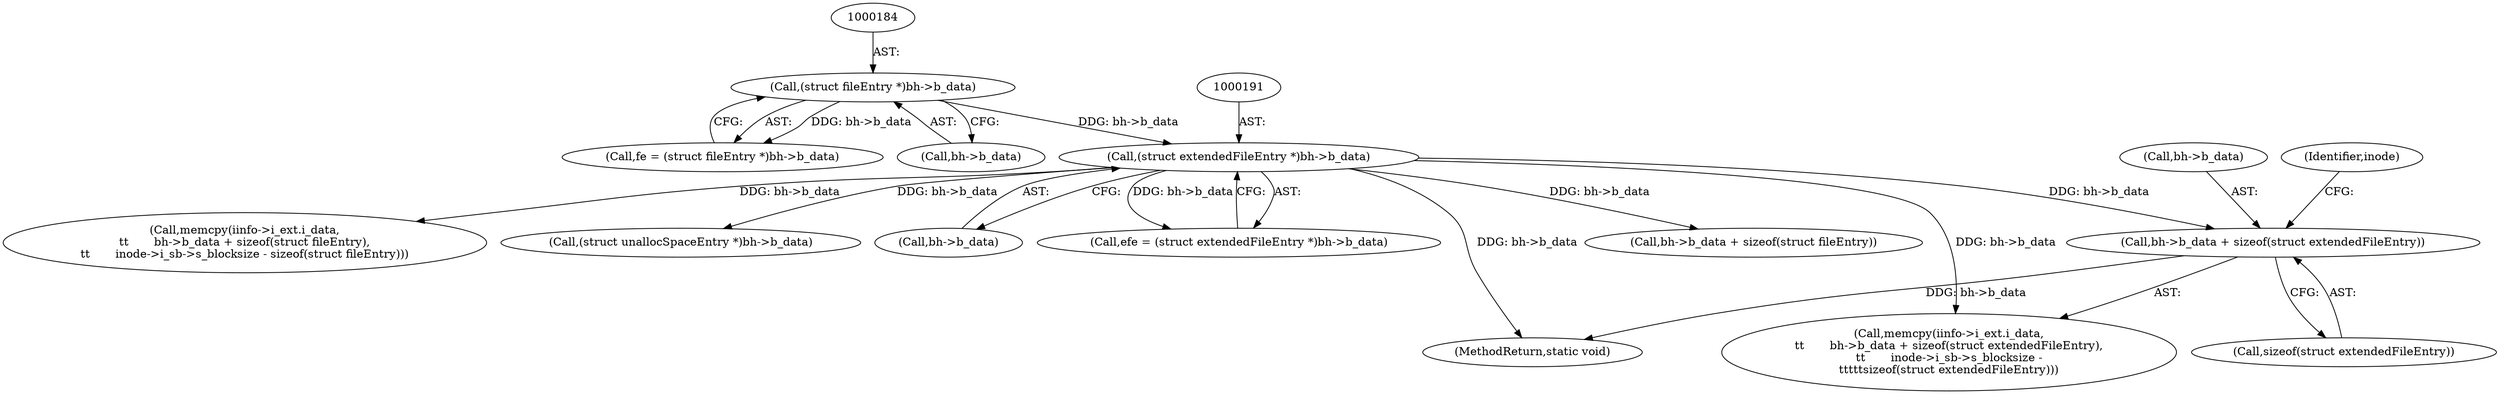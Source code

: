 digraph "0_linux_c03aa9f6e1f938618e6db2e23afef0574efeeb65@API" {
"1000427" [label="(Call,bh->b_data + sizeof(struct extendedFileEntry))"];
"1000190" [label="(Call,(struct extendedFileEntry *)bh->b_data)"];
"1000183" [label="(Call,(struct fileEntry *)bh->b_data)"];
"1000421" [label="(Call,memcpy(iinfo->i_ext.i_data,\n\t\t       bh->b_data + sizeof(struct extendedFileEntry),\n\t\t       inode->i_sb->s_blocksize -\n\t\t\t\t\tsizeof(struct extendedFileEntry)))"];
"1000183" [label="(Call,(struct fileEntry *)bh->b_data)"];
"1000431" [label="(Call,sizeof(struct extendedFileEntry))"];
"1000188" [label="(Call,efe = (struct extendedFileEntry *)bh->b_data)"];
"1000483" [label="(Call,bh->b_data + sizeof(struct fileEntry))"];
"1000427" [label="(Call,bh->b_data + sizeof(struct extendedFileEntry))"];
"1001156" [label="(MethodReturn,static void)"];
"1000181" [label="(Call,fe = (struct fileEntry *)bh->b_data)"];
"1000477" [label="(Call,memcpy(iinfo->i_ext.i_data,\n\t\t       bh->b_data + sizeof(struct fileEntry),\n\t\t       inode->i_sb->s_blocksize - sizeof(struct fileEntry)))"];
"1000524" [label="(Call,(struct unallocSpaceEntry *)bh->b_data)"];
"1000192" [label="(Call,bh->b_data)"];
"1000190" [label="(Call,(struct extendedFileEntry *)bh->b_data)"];
"1000428" [label="(Call,bh->b_data)"];
"1000185" [label="(Call,bh->b_data)"];
"1000436" [label="(Identifier,inode)"];
"1000427" -> "1000421"  [label="AST: "];
"1000427" -> "1000431"  [label="CFG: "];
"1000428" -> "1000427"  [label="AST: "];
"1000431" -> "1000427"  [label="AST: "];
"1000436" -> "1000427"  [label="CFG: "];
"1000427" -> "1001156"  [label="DDG: bh->b_data"];
"1000190" -> "1000427"  [label="DDG: bh->b_data"];
"1000190" -> "1000188"  [label="AST: "];
"1000190" -> "1000192"  [label="CFG: "];
"1000191" -> "1000190"  [label="AST: "];
"1000192" -> "1000190"  [label="AST: "];
"1000188" -> "1000190"  [label="CFG: "];
"1000190" -> "1001156"  [label="DDG: bh->b_data"];
"1000190" -> "1000188"  [label="DDG: bh->b_data"];
"1000183" -> "1000190"  [label="DDG: bh->b_data"];
"1000190" -> "1000421"  [label="DDG: bh->b_data"];
"1000190" -> "1000477"  [label="DDG: bh->b_data"];
"1000190" -> "1000483"  [label="DDG: bh->b_data"];
"1000190" -> "1000524"  [label="DDG: bh->b_data"];
"1000183" -> "1000181"  [label="AST: "];
"1000183" -> "1000185"  [label="CFG: "];
"1000184" -> "1000183"  [label="AST: "];
"1000185" -> "1000183"  [label="AST: "];
"1000181" -> "1000183"  [label="CFG: "];
"1000183" -> "1000181"  [label="DDG: bh->b_data"];
}
